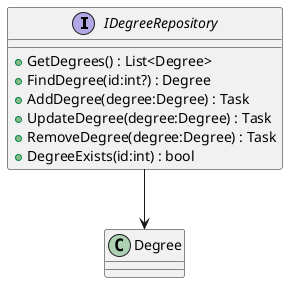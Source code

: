 @startuml
interface IDegreeRepository {
    + GetDegrees() : List<Degree>
    + FindDegree(id:int?) : Degree
    + AddDegree(degree:Degree) : Task
    + UpdateDegree(degree:Degree) : Task
    + RemoveDegree(degree:Degree) : Task
    + DegreeExists(id:int) : bool
}

IDegreeRepository --> Degree
@enduml
